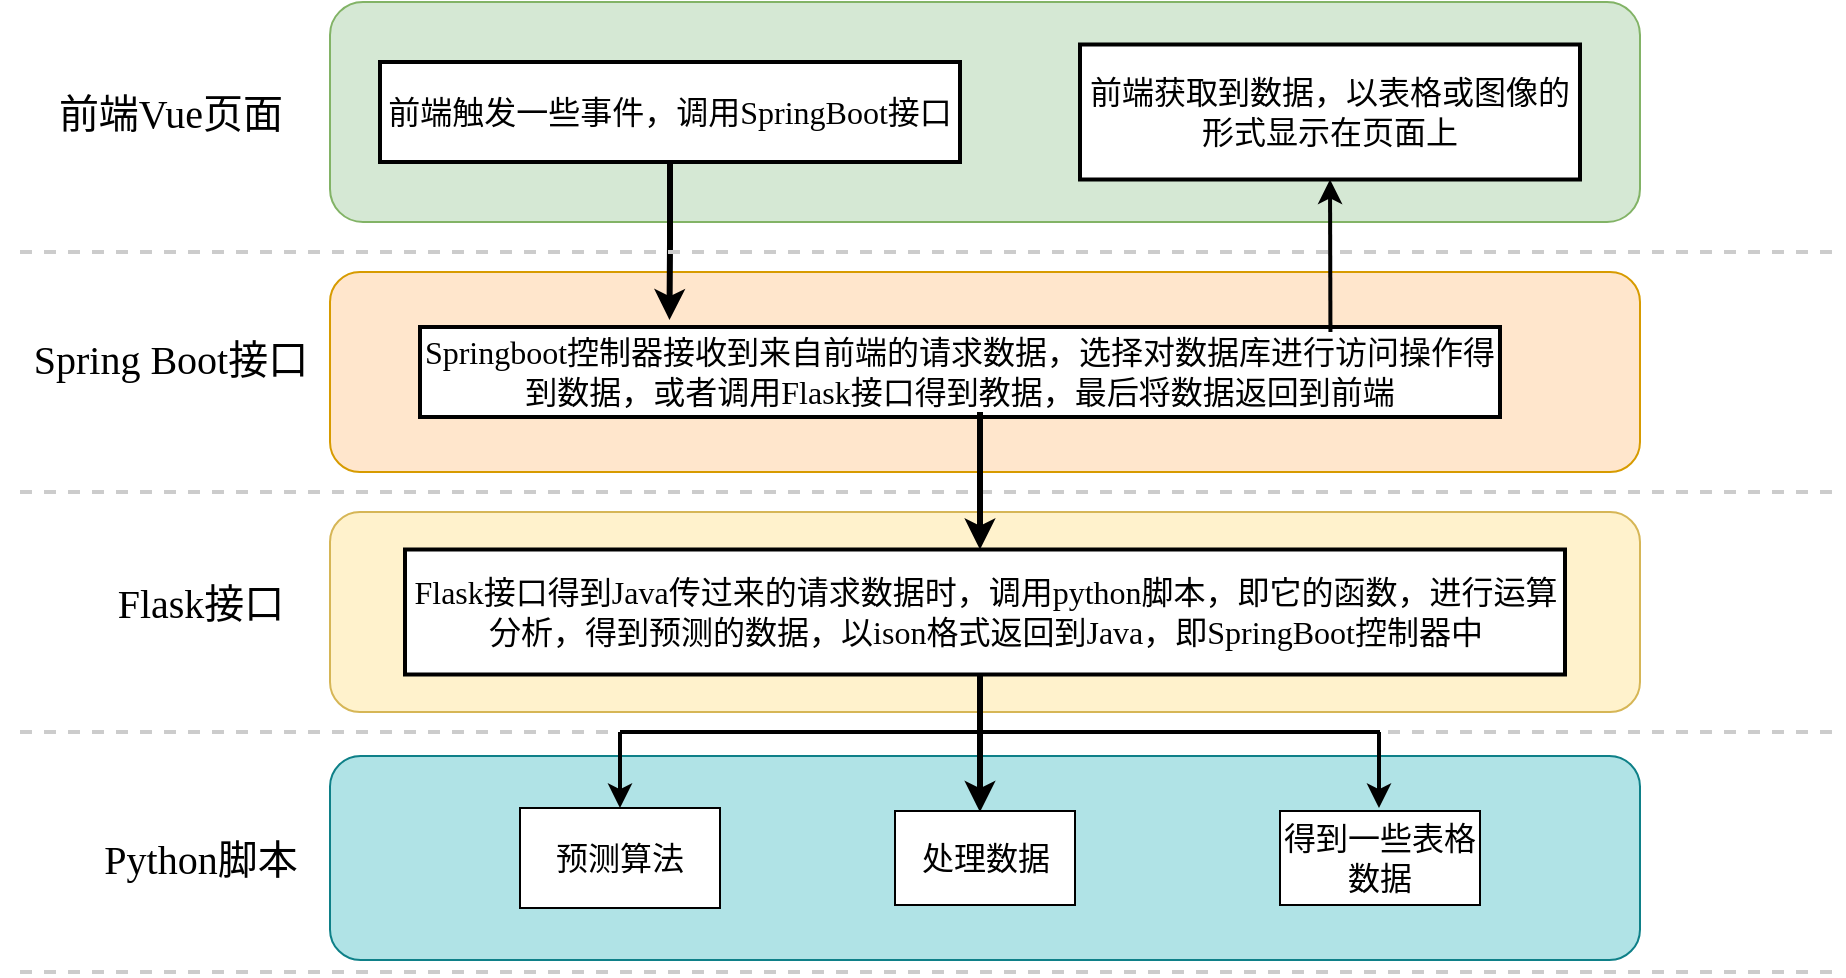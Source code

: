 <mxfile version="27.0.6">
  <diagram name="第 1 页" id="xMhFyrMVeEGbnWVEs9dL">
    <mxGraphModel dx="2008" dy="1156" grid="1" gridSize="10" guides="1" tooltips="1" connect="1" arrows="1" fold="1" page="1" pageScale="1" pageWidth="291" pageHeight="413" math="0" shadow="0">
      <root>
        <mxCell id="0" />
        <mxCell id="1" parent="0" />
        <mxCell id="B_UUGv-yr5kfgkIHQYiB-2" value="&lt;font style=&quot;vertical-align: inherit;&quot;&gt;&lt;font face=&quot;宋体&quot; style=&quot;vertical-align: inherit;&quot;&gt;前端Vue页面&lt;/font&gt;&lt;/font&gt;" style="text;html=1;align=center;verticalAlign=middle;resizable=0;points=[];autosize=1;strokeColor=none;fillColor=none;fontFamily=Times New Roman;fontSize=20;" vertex="1" parent="1">
          <mxGeometry x="-350" width="130" height="40" as="geometry" />
        </mxCell>
        <mxCell id="B_UUGv-yr5kfgkIHQYiB-3" value="&lt;font style=&quot;font-size: 20px;&quot;&gt;Spring Boot接口&lt;/font&gt;" style="text;html=1;align=center;verticalAlign=middle;resizable=0;points=[];autosize=1;strokeColor=none;fillColor=none;fontFamily=宋体;" vertex="1" parent="1">
          <mxGeometry x="-370" y="123" width="170" height="40" as="geometry" />
        </mxCell>
        <mxCell id="B_UUGv-yr5kfgkIHQYiB-4" value="" style="rounded=1;whiteSpace=wrap;html=1;fontFamily=Times New Roman;fillColor=#d5e8d4;strokeColor=#82b366;" vertex="1" parent="1">
          <mxGeometry x="-205" y="-35" width="655" height="110" as="geometry" />
        </mxCell>
        <mxCell id="B_UUGv-yr5kfgkIHQYiB-5" value="&lt;font face=&quot;宋体&quot; style=&quot;font-size: 16px;&quot;&gt;前端触发一些事件，调用SpringBoot接口&lt;/font&gt;" style="rounded=0;whiteSpace=wrap;html=1;fontFamily=Times New Roman;strokeWidth=2;" vertex="1" parent="1">
          <mxGeometry x="-180" y="-5" width="290" height="50" as="geometry" />
        </mxCell>
        <mxCell id="B_UUGv-yr5kfgkIHQYiB-6" value="&lt;font style=&quot;font-size: 16px;&quot; face=&quot;宋体&quot;&gt;前端获取到数据，以表格或图像的形式显示在页面上&lt;/font&gt;" style="rounded=0;whiteSpace=wrap;html=1;fontFamily=Times New Roman;strokeWidth=2;" vertex="1" parent="1">
          <mxGeometry x="170" y="-13.75" width="250" height="67.5" as="geometry" />
        </mxCell>
        <mxCell id="B_UUGv-yr5kfgkIHQYiB-7" value="" style="rounded=1;whiteSpace=wrap;html=1;fontFamily=Times New Roman;fillColor=#ffe6cc;strokeColor=#d79b00;" vertex="1" parent="1">
          <mxGeometry x="-205" y="100" width="655" height="100" as="geometry" />
        </mxCell>
        <mxCell id="B_UUGv-yr5kfgkIHQYiB-8" value="&lt;font face=&quot;宋体&quot;&gt;&lt;span style=&quot;font-size: 16px;&quot;&gt;Springboot控制器接收到来自前端的请求数据，选择对数据库进行访问操作得到数据，或者调用Flask接口得到教据，最后将数据返回到前端&lt;/span&gt;&lt;/font&gt;" style="rounded=0;whiteSpace=wrap;html=1;fontFamily=Times New Roman;strokeWidth=2;" vertex="1" parent="1">
          <mxGeometry x="-160" y="127.5" width="540" height="45" as="geometry" />
        </mxCell>
        <mxCell id="B_UUGv-yr5kfgkIHQYiB-11" style="edgeStyle=orthogonalEdgeStyle;rounded=0;orthogonalLoop=1;jettySize=auto;html=1;exitX=0.5;exitY=1;exitDx=0;exitDy=0;entryX=0.231;entryY=-0.078;entryDx=0;entryDy=0;entryPerimeter=0;strokeWidth=3;" edge="1" parent="1" source="B_UUGv-yr5kfgkIHQYiB-5" target="B_UUGv-yr5kfgkIHQYiB-8">
          <mxGeometry relative="1" as="geometry" />
        </mxCell>
        <mxCell id="B_UUGv-yr5kfgkIHQYiB-14" value="" style="endArrow=classic;html=1;rounded=0;entryX=0.5;entryY=1;entryDx=0;entryDy=0;exitX=0.843;exitY=0.056;exitDx=0;exitDy=0;exitPerimeter=0;strokeWidth=2;" edge="1" parent="1" source="B_UUGv-yr5kfgkIHQYiB-8" target="B_UUGv-yr5kfgkIHQYiB-6">
          <mxGeometry width="50" height="50" relative="1" as="geometry">
            <mxPoint x="120" y="200" as="sourcePoint" />
            <mxPoint x="170" y="150" as="targetPoint" />
          </mxGeometry>
        </mxCell>
        <mxCell id="B_UUGv-yr5kfgkIHQYiB-15" value="" style="endArrow=none;dashed=1;html=1;rounded=0;strokeWidth=2;strokeColor=#CCCCCC;" edge="1" parent="1">
          <mxGeometry width="50" height="50" relative="1" as="geometry">
            <mxPoint x="-360" y="90" as="sourcePoint" />
            <mxPoint x="550" y="90" as="targetPoint" />
          </mxGeometry>
        </mxCell>
        <mxCell id="B_UUGv-yr5kfgkIHQYiB-16" value="" style="endArrow=none;dashed=1;html=1;rounded=0;strokeWidth=2;strokeColor=#CCCCCC;" edge="1" parent="1">
          <mxGeometry width="50" height="50" relative="1" as="geometry">
            <mxPoint x="-360" y="210" as="sourcePoint" />
            <mxPoint x="550" y="210" as="targetPoint" />
          </mxGeometry>
        </mxCell>
        <mxCell id="B_UUGv-yr5kfgkIHQYiB-17" value="" style="endArrow=none;dashed=1;html=1;rounded=0;strokeWidth=2;strokeColor=#CCCCCC;" edge="1" parent="1">
          <mxGeometry width="50" height="50" relative="1" as="geometry">
            <mxPoint x="-360" y="330" as="sourcePoint" />
            <mxPoint x="550" y="330" as="targetPoint" />
          </mxGeometry>
        </mxCell>
        <mxCell id="B_UUGv-yr5kfgkIHQYiB-19" value="" style="rounded=1;whiteSpace=wrap;html=1;fontFamily=Times New Roman;fillColor=#fff2cc;strokeColor=#d6b656;" vertex="1" parent="1">
          <mxGeometry x="-205" y="220" width="655" height="100" as="geometry" />
        </mxCell>
        <mxCell id="B_UUGv-yr5kfgkIHQYiB-18" value="&lt;font style=&quot;font-size: 20px;&quot; face=&quot;宋体&quot;&gt;Flask接口&lt;/font&gt;" style="text;html=1;align=center;verticalAlign=middle;resizable=0;points=[];autosize=1;strokeColor=none;fillColor=none;fontFamily=Times New Roman;" vertex="1" parent="1">
          <mxGeometry x="-325" y="245" width="110" height="40" as="geometry" />
        </mxCell>
        <mxCell id="B_UUGv-yr5kfgkIHQYiB-20" value="&lt;font face=&quot;宋体&quot;&gt;&lt;span style=&quot;font-size: 16px;&quot;&gt;Flask接口得到Java传过来的请求数据时，调用python脚本，即它的函数，进行运算分析，得到预测的数据，以ison格式返回到Java，即SpringBoot控制器中&lt;/span&gt;&lt;/font&gt;" style="rounded=0;whiteSpace=wrap;html=1;fontFamily=Times New Roman;strokeWidth=2;" vertex="1" parent="1">
          <mxGeometry x="-167.5" y="238.75" width="580" height="62.5" as="geometry" />
        </mxCell>
        <mxCell id="B_UUGv-yr5kfgkIHQYiB-22" style="edgeStyle=orthogonalEdgeStyle;rounded=0;orthogonalLoop=1;jettySize=auto;html=1;entryX=0.231;entryY=-0.078;entryDx=0;entryDy=0;entryPerimeter=0;strokeWidth=3;" edge="1" parent="1">
          <mxGeometry relative="1" as="geometry">
            <mxPoint x="120" y="170" as="sourcePoint" />
            <mxPoint x="120" y="238.75" as="targetPoint" />
          </mxGeometry>
        </mxCell>
        <mxCell id="B_UUGv-yr5kfgkIHQYiB-23" value="" style="endArrow=none;dashed=1;html=1;rounded=0;strokeWidth=2;strokeColor=#CCCCCC;" edge="1" parent="1">
          <mxGeometry width="50" height="50" relative="1" as="geometry">
            <mxPoint x="-360" y="450" as="sourcePoint" />
            <mxPoint x="550" y="450" as="targetPoint" />
          </mxGeometry>
        </mxCell>
        <mxCell id="B_UUGv-yr5kfgkIHQYiB-24" value="&lt;font style=&quot;font-size: 20px;&quot; face=&quot;宋体&quot;&gt;Python脚本&lt;/font&gt;" style="text;html=1;align=center;verticalAlign=middle;resizable=0;points=[];autosize=1;strokeColor=none;fillColor=none;fontFamily=Times New Roman;" vertex="1" parent="1">
          <mxGeometry x="-330" y="373" width="120" height="40" as="geometry" />
        </mxCell>
        <mxCell id="B_UUGv-yr5kfgkIHQYiB-25" value="" style="rounded=1;whiteSpace=wrap;html=1;fontFamily=Times New Roman;fillColor=#b0e3e6;strokeColor=#0e8088;" vertex="1" parent="1">
          <mxGeometry x="-205" y="342" width="655" height="102" as="geometry" />
        </mxCell>
        <mxCell id="B_UUGv-yr5kfgkIHQYiB-26" style="edgeStyle=orthogonalEdgeStyle;rounded=0;orthogonalLoop=1;jettySize=auto;html=1;entryX=0.231;entryY=-0.078;entryDx=0;entryDy=0;entryPerimeter=0;strokeWidth=3;" edge="1" parent="1">
          <mxGeometry relative="1" as="geometry">
            <mxPoint x="120" y="301.25" as="sourcePoint" />
            <mxPoint x="120" y="370" as="targetPoint" />
          </mxGeometry>
        </mxCell>
        <mxCell id="B_UUGv-yr5kfgkIHQYiB-27" value="&lt;font style=&quot;font-size: 16px;&quot; face=&quot;宋体&quot;&gt;处理数据&lt;/font&gt;" style="rounded=0;whiteSpace=wrap;html=1;fontFamily=Times New Roman;" vertex="1" parent="1">
          <mxGeometry x="77.5" y="369.5" width="90" height="47" as="geometry" />
        </mxCell>
        <mxCell id="B_UUGv-yr5kfgkIHQYiB-28" value="&lt;font style=&quot;font-size: 16px;&quot; face=&quot;宋体&quot;&gt;得到一些表格数据&lt;/font&gt;" style="rounded=0;whiteSpace=wrap;html=1;fontFamily=Times New Roman;" vertex="1" parent="1">
          <mxGeometry x="270" y="369.5" width="100" height="47" as="geometry" />
        </mxCell>
        <mxCell id="B_UUGv-yr5kfgkIHQYiB-29" value="&lt;font style=&quot;font-size: 16px;&quot; face=&quot;宋体&quot;&gt;预测算法&lt;/font&gt;" style="rounded=0;whiteSpace=wrap;html=1;fontFamily=Times New Roman;" vertex="1" parent="1">
          <mxGeometry x="-110" y="368" width="100" height="50" as="geometry" />
        </mxCell>
        <mxCell id="B_UUGv-yr5kfgkIHQYiB-31" value="" style="endArrow=none;html=1;rounded=0;strokeWidth=2;" edge="1" parent="1">
          <mxGeometry width="50" height="50" relative="1" as="geometry">
            <mxPoint x="-60" y="330" as="sourcePoint" />
            <mxPoint x="320" y="330" as="targetPoint" />
          </mxGeometry>
        </mxCell>
        <mxCell id="B_UUGv-yr5kfgkIHQYiB-32" value="" style="endArrow=classic;html=1;rounded=0;entryX=0.5;entryY=0;entryDx=0;entryDy=0;strokeWidth=2;" edge="1" parent="1" target="B_UUGv-yr5kfgkIHQYiB-29">
          <mxGeometry width="50" height="50" relative="1" as="geometry">
            <mxPoint x="-60" y="330" as="sourcePoint" />
            <mxPoint x="-30" y="288" as="targetPoint" />
            <Array as="points">
              <mxPoint x="-60" y="350" />
            </Array>
          </mxGeometry>
        </mxCell>
        <mxCell id="B_UUGv-yr5kfgkIHQYiB-33" value="" style="endArrow=classic;html=1;rounded=0;entryX=0.5;entryY=0;entryDx=0;entryDy=0;strokeWidth=2;" edge="1" parent="1">
          <mxGeometry width="50" height="50" relative="1" as="geometry">
            <mxPoint x="319.5" y="330" as="sourcePoint" />
            <mxPoint x="319.5" y="368" as="targetPoint" />
            <Array as="points">
              <mxPoint x="319.5" y="350" />
            </Array>
          </mxGeometry>
        </mxCell>
      </root>
    </mxGraphModel>
  </diagram>
</mxfile>
